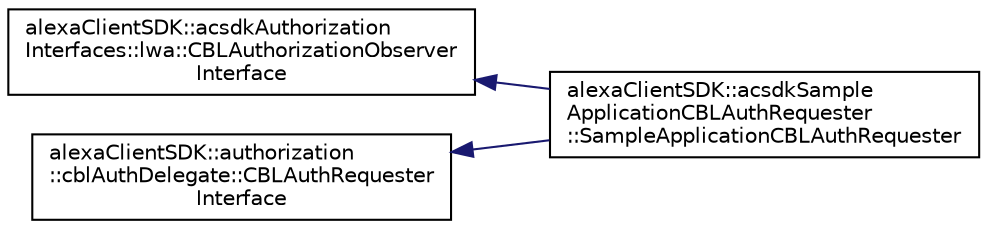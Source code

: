 digraph "Graphical Class Hierarchy"
{
  edge [fontname="Helvetica",fontsize="10",labelfontname="Helvetica",labelfontsize="10"];
  node [fontname="Helvetica",fontsize="10",shape=record];
  rankdir="LR";
  Node1118 [label="alexaClientSDK::acsdkAuthorization\lInterfaces::lwa::CBLAuthorizationObserver\lInterface",height=0.2,width=0.4,color="black", fillcolor="white", style="filled",URL="$classalexa_client_s_d_k_1_1acsdk_authorization_interfaces_1_1lwa_1_1_c_b_l_authorization_observer_interface.html",tooltip="An observer interface used for callbacks when authorizing using CBL in LWAAuthorizationAdapterInterfa..."];
  Node1118 -> Node1 [dir="back",color="midnightblue",fontsize="10",style="solid",fontname="Helvetica"];
  Node1 [label="alexaClientSDK::acsdkSample\lApplicationCBLAuthRequester\l::SampleApplicationCBLAuthRequester",height=0.2,width=0.4,color="black", fillcolor="white", style="filled",URL="$classalexa_client_s_d_k_1_1acsdk_sample_application_c_b_l_auth_requester_1_1_sample_application_c_b_l_auth_requester.html"];
  Node0 [label="alexaClientSDK::authorization\l::cblAuthDelegate::CBLAuthRequester\lInterface",height=0.2,width=0.4,color="black", fillcolor="white", style="filled",URL="$classalexa_client_s_d_k_1_1authorization_1_1cbl_auth_delegate_1_1_c_b_l_auth_requester_interface.html"];
  Node0 -> Node1 [dir="back",color="midnightblue",fontsize="10",style="solid",fontname="Helvetica"];
}
